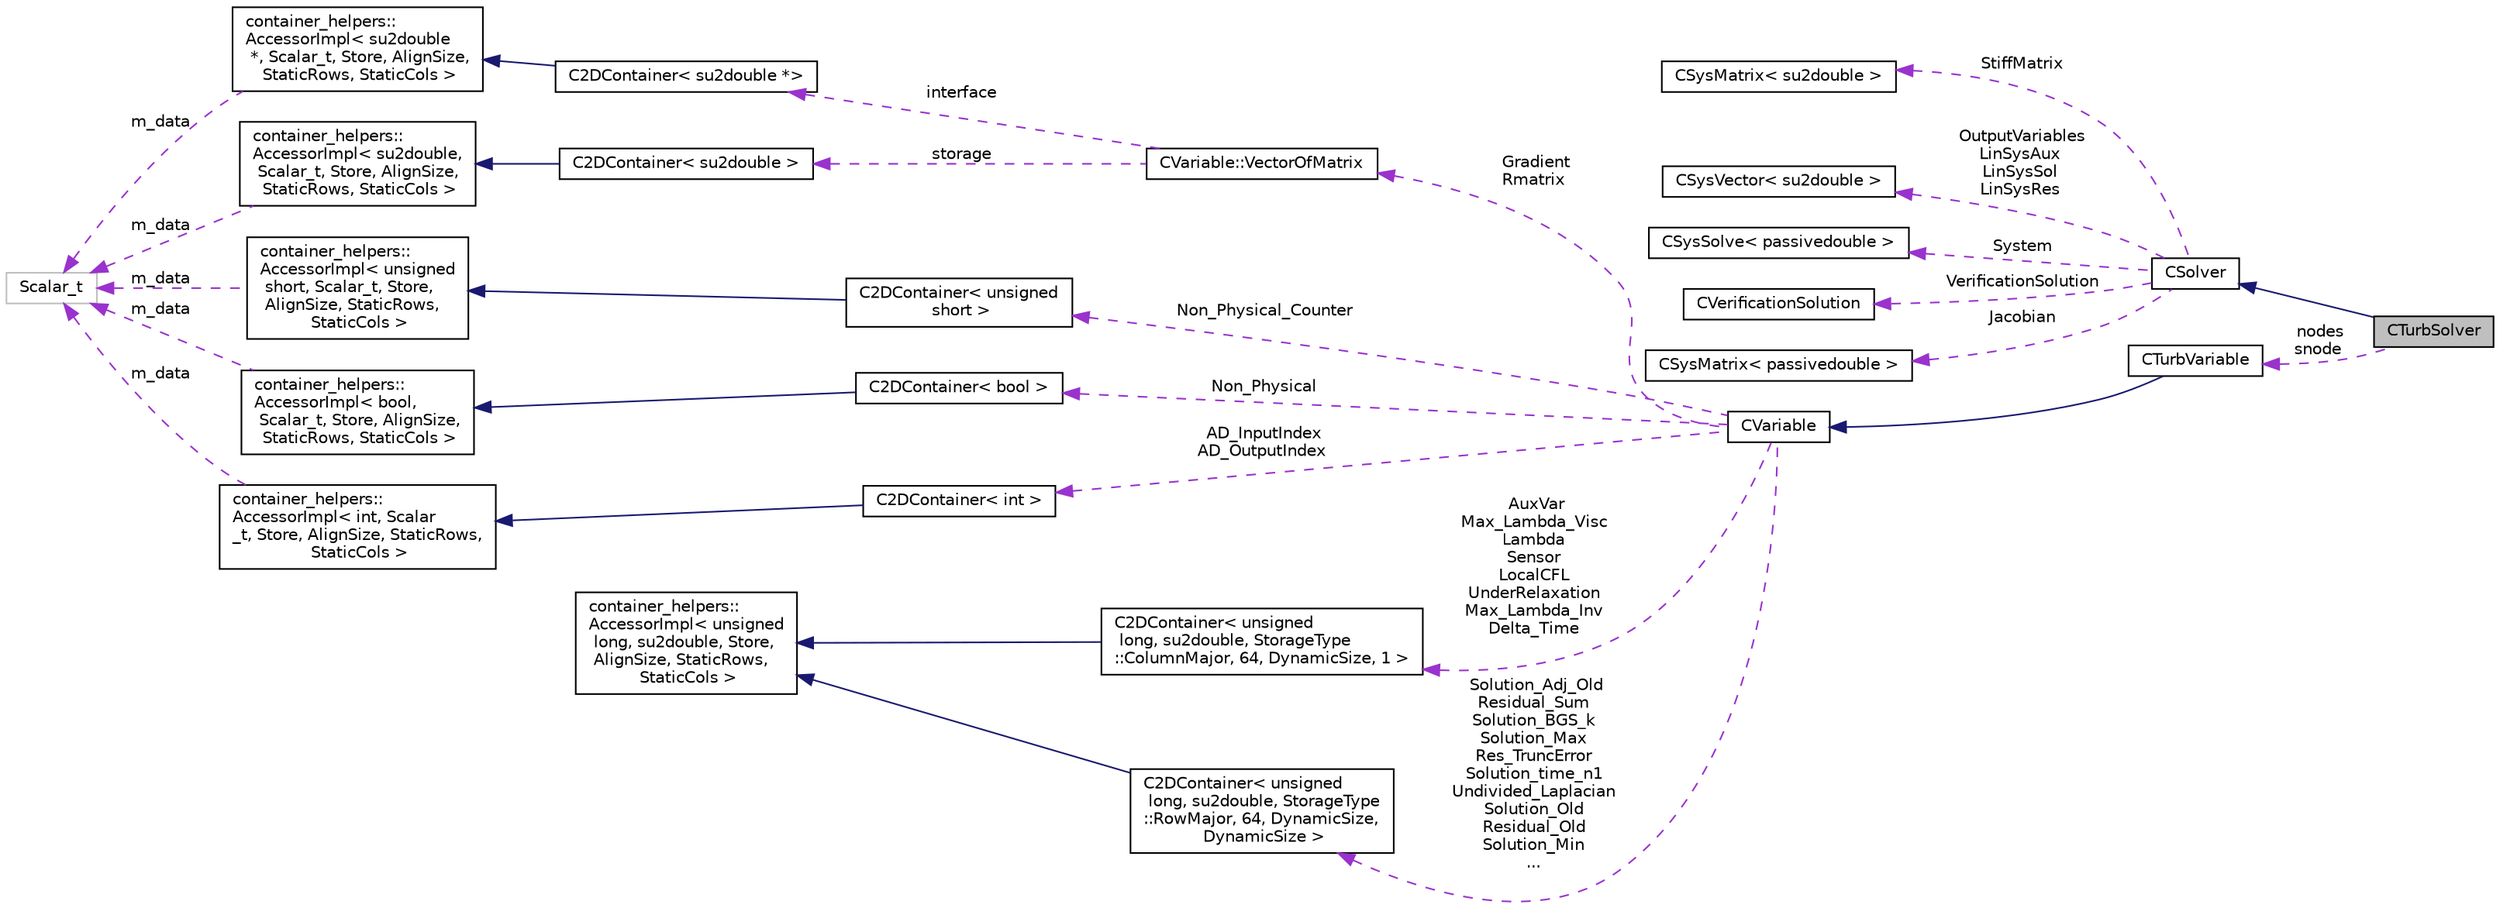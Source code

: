 digraph "CTurbSolver"
{
  edge [fontname="Helvetica",fontsize="10",labelfontname="Helvetica",labelfontsize="10"];
  node [fontname="Helvetica",fontsize="10",shape=record];
  rankdir="LR";
  Node5 [label="CTurbSolver",height=0.2,width=0.4,color="black", fillcolor="grey75", style="filled", fontcolor="black"];
  Node6 -> Node5 [dir="back",color="midnightblue",fontsize="10",style="solid",fontname="Helvetica"];
  Node6 [label="CSolver",height=0.2,width=0.4,color="black", fillcolor="white", style="filled",URL="$class_c_solver.html",tooltip="Main class for defining the PDE solution, it requires a child class for each particular solver (Euler..."];
  Node7 -> Node6 [dir="back",color="darkorchid3",fontsize="10",style="dashed",label=" StiffMatrix" ,fontname="Helvetica"];
  Node7 [label="CSysMatrix\< su2double \>",height=0.2,width=0.4,color="black", fillcolor="white", style="filled",URL="$class_c_sys_matrix.html"];
  Node8 -> Node6 [dir="back",color="darkorchid3",fontsize="10",style="dashed",label=" OutputVariables\nLinSysAux\nLinSysSol\nLinSysRes" ,fontname="Helvetica"];
  Node8 [label="CSysVector\< su2double \>",height=0.2,width=0.4,color="black", fillcolor="white", style="filled",URL="$class_c_sys_vector.html"];
  Node9 -> Node6 [dir="back",color="darkorchid3",fontsize="10",style="dashed",label=" System" ,fontname="Helvetica"];
  Node9 [label="CSysSolve\< passivedouble \>",height=0.2,width=0.4,color="black", fillcolor="white", style="filled",URL="$class_c_sys_solve.html"];
  Node10 -> Node6 [dir="back",color="darkorchid3",fontsize="10",style="dashed",label=" VerificationSolution" ,fontname="Helvetica"];
  Node10 [label="CVerificationSolution",height=0.2,width=0.4,color="black", fillcolor="white", style="filled",URL="$class_c_verification_solution.html",tooltip="Class for holding verification PDE solutions, e.g., phi = phi(x,y,z,t), used for initial conditions..."];
  Node11 -> Node6 [dir="back",color="darkorchid3",fontsize="10",style="dashed",label=" Jacobian" ,fontname="Helvetica"];
  Node11 [label="CSysMatrix\< passivedouble \>",height=0.2,width=0.4,color="black", fillcolor="white", style="filled",URL="$class_c_sys_matrix.html"];
  Node12 -> Node5 [dir="back",color="darkorchid3",fontsize="10",style="dashed",label=" nodes\nsnode" ,fontname="Helvetica"];
  Node12 [label="CTurbVariable",height=0.2,width=0.4,color="black", fillcolor="white", style="filled",URL="$class_c_turb_variable.html",tooltip="Base class for defining the variables of the turbulence model. "];
  Node13 -> Node12 [dir="back",color="midnightblue",fontsize="10",style="solid",fontname="Helvetica"];
  Node13 [label="CVariable",height=0.2,width=0.4,color="black", fillcolor="white", style="filled",URL="$class_c_variable.html",tooltip="Main class for defining the variables. "];
  Node14 -> Node13 [dir="back",color="darkorchid3",fontsize="10",style="dashed",label=" Gradient\nRmatrix" ,fontname="Helvetica"];
  Node14 [label="CVariable::VectorOfMatrix",height=0.2,width=0.4,color="black", fillcolor="white", style="filled",URL="$struct_c_variable_1_1_vector_of_matrix.html"];
  Node15 -> Node14 [dir="back",color="darkorchid3",fontsize="10",style="dashed",label=" interface" ,fontname="Helvetica"];
  Node15 [label="C2DContainer\< su2double *\>",height=0.2,width=0.4,color="black", fillcolor="white", style="filled",URL="$class_c2_d_container.html"];
  Node16 -> Node15 [dir="back",color="midnightblue",fontsize="10",style="solid",fontname="Helvetica"];
  Node16 [label="container_helpers::\lAccessorImpl\< su2double\l *, Scalar_t, Store, AlignSize,\l StaticRows, StaticCols \>",height=0.2,width=0.4,color="black", fillcolor="white", style="filled",URL="$classcontainer__helpers_1_1_accessor_impl.html"];
  Node17 -> Node16 [dir="back",color="darkorchid3",fontsize="10",style="dashed",label=" m_data" ,fontname="Helvetica"];
  Node17 [label="Scalar_t",height=0.2,width=0.4,color="grey75", fillcolor="white", style="filled"];
  Node18 -> Node14 [dir="back",color="darkorchid3",fontsize="10",style="dashed",label=" storage" ,fontname="Helvetica"];
  Node18 [label="C2DContainer\< su2double \>",height=0.2,width=0.4,color="black", fillcolor="white", style="filled",URL="$class_c2_d_container.html"];
  Node19 -> Node18 [dir="back",color="midnightblue",fontsize="10",style="solid",fontname="Helvetica"];
  Node19 [label="container_helpers::\lAccessorImpl\< su2double,\l Scalar_t, Store, AlignSize,\l StaticRows, StaticCols \>",height=0.2,width=0.4,color="black", fillcolor="white", style="filled",URL="$classcontainer__helpers_1_1_accessor_impl.html"];
  Node17 -> Node19 [dir="back",color="darkorchid3",fontsize="10",style="dashed",label=" m_data" ,fontname="Helvetica"];
  Node20 -> Node13 [dir="back",color="darkorchid3",fontsize="10",style="dashed",label=" Non_Physical_Counter" ,fontname="Helvetica"];
  Node20 [label="C2DContainer\< unsigned\l short \>",height=0.2,width=0.4,color="black", fillcolor="white", style="filled",URL="$class_c2_d_container.html"];
  Node21 -> Node20 [dir="back",color="midnightblue",fontsize="10",style="solid",fontname="Helvetica"];
  Node21 [label="container_helpers::\lAccessorImpl\< unsigned\l short, Scalar_t, Store,\l AlignSize, StaticRows,\l StaticCols \>",height=0.2,width=0.4,color="black", fillcolor="white", style="filled",URL="$classcontainer__helpers_1_1_accessor_impl.html"];
  Node17 -> Node21 [dir="back",color="darkorchid3",fontsize="10",style="dashed",label=" m_data" ,fontname="Helvetica"];
  Node22 -> Node13 [dir="back",color="darkorchid3",fontsize="10",style="dashed",label=" AuxVar\nMax_Lambda_Visc\nLambda\nSensor\nLocalCFL\nUnderRelaxation\nMax_Lambda_Inv\nDelta_Time" ,fontname="Helvetica"];
  Node22 [label="C2DContainer\< unsigned\l long, su2double, StorageType\l::ColumnMajor, 64, DynamicSize, 1 \>",height=0.2,width=0.4,color="black", fillcolor="white", style="filled",URL="$class_c2_d_container.html"];
  Node23 -> Node22 [dir="back",color="midnightblue",fontsize="10",style="solid",fontname="Helvetica"];
  Node23 [label="container_helpers::\lAccessorImpl\< unsigned\l long, su2double, Store,\l AlignSize, StaticRows,\l StaticCols \>",height=0.2,width=0.4,color="black", fillcolor="white", style="filled",URL="$classcontainer__helpers_1_1_accessor_impl.html"];
  Node24 -> Node13 [dir="back",color="darkorchid3",fontsize="10",style="dashed",label=" Non_Physical" ,fontname="Helvetica"];
  Node24 [label="C2DContainer\< bool \>",height=0.2,width=0.4,color="black", fillcolor="white", style="filled",URL="$class_c2_d_container.html"];
  Node25 -> Node24 [dir="back",color="midnightblue",fontsize="10",style="solid",fontname="Helvetica"];
  Node25 [label="container_helpers::\lAccessorImpl\< bool,\l Scalar_t, Store, AlignSize,\l StaticRows, StaticCols \>",height=0.2,width=0.4,color="black", fillcolor="white", style="filled",URL="$classcontainer__helpers_1_1_accessor_impl.html"];
  Node17 -> Node25 [dir="back",color="darkorchid3",fontsize="10",style="dashed",label=" m_data" ,fontname="Helvetica"];
  Node26 -> Node13 [dir="back",color="darkorchid3",fontsize="10",style="dashed",label=" AD_InputIndex\nAD_OutputIndex" ,fontname="Helvetica"];
  Node26 [label="C2DContainer\< int \>",height=0.2,width=0.4,color="black", fillcolor="white", style="filled",URL="$class_c2_d_container.html"];
  Node27 -> Node26 [dir="back",color="midnightblue",fontsize="10",style="solid",fontname="Helvetica"];
  Node27 [label="container_helpers::\lAccessorImpl\< int, Scalar\l_t, Store, AlignSize, StaticRows,\l StaticCols \>",height=0.2,width=0.4,color="black", fillcolor="white", style="filled",URL="$classcontainer__helpers_1_1_accessor_impl.html"];
  Node17 -> Node27 [dir="back",color="darkorchid3",fontsize="10",style="dashed",label=" m_data" ,fontname="Helvetica"];
  Node28 -> Node13 [dir="back",color="darkorchid3",fontsize="10",style="dashed",label=" Solution_Adj_Old\nResidual_Sum\nSolution_BGS_k\nSolution_Max\nRes_TruncError\nSolution_time_n1\nUndivided_Laplacian\nSolution_Old\nResidual_Old\nSolution_Min\n..." ,fontname="Helvetica"];
  Node28 [label="C2DContainer\< unsigned\l long, su2double, StorageType\l::RowMajor, 64, DynamicSize,\l DynamicSize \>",height=0.2,width=0.4,color="black", fillcolor="white", style="filled",URL="$class_c2_d_container.html"];
  Node23 -> Node28 [dir="back",color="midnightblue",fontsize="10",style="solid",fontname="Helvetica"];
}
